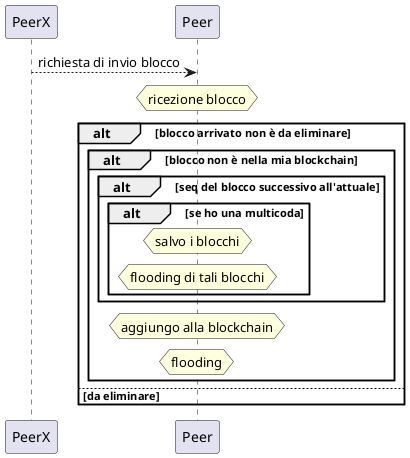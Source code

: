 @startuml
PeerX --> Peer:richiesta di invio blocco
hnote over Peer: ricezione blocco
alt blocco arrivato non è da eliminare
  alt blocco non è nella mia blockchain
    alt seq del blocco successivo all'attuale
     alt se ho una multicoda
      hnote over Peer: salvo i blocchi
      hnote over Peer: flooding di tali blocchi
     end
    end
    hnote over Peer: aggiungo alla blockchain
    hnote over Peer: flooding
  end
else da eliminare
  
end
@enduml
